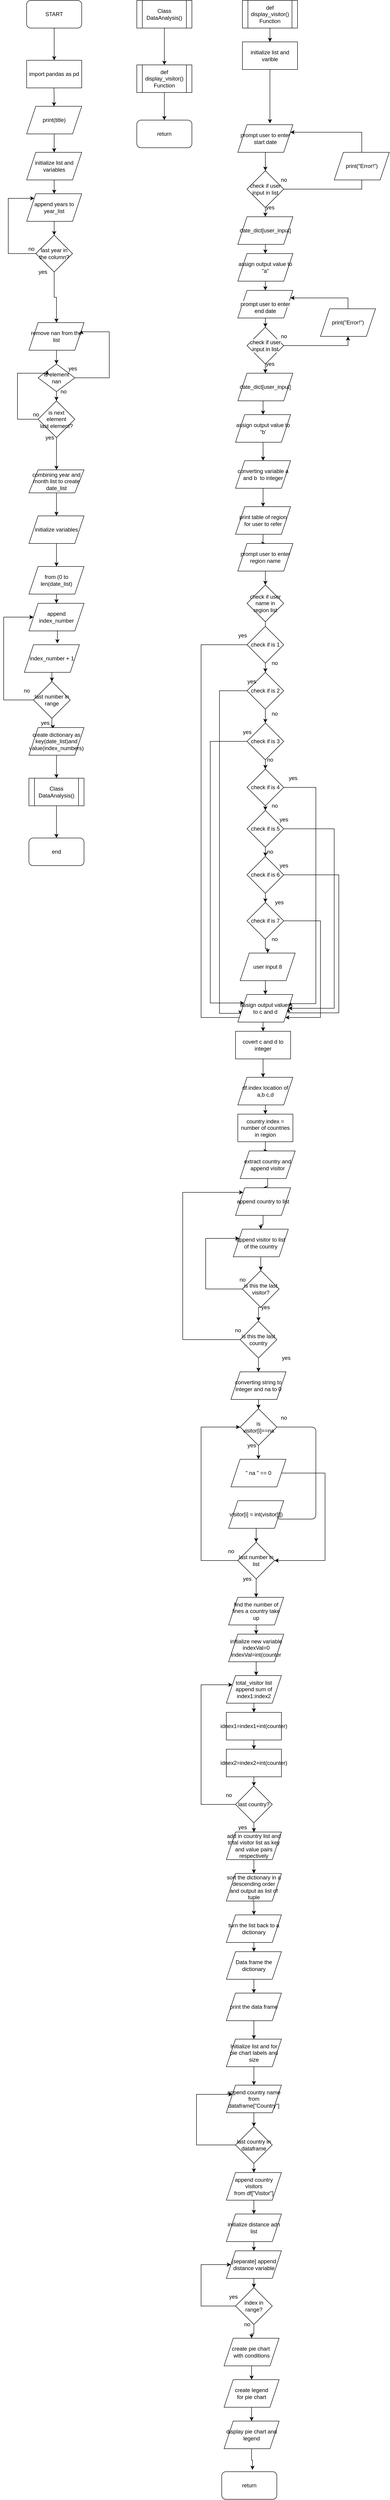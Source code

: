 <mxfile version="13.7.9" type="device"><diagram id="OFAcN-ZQeZrO22bLe0r1" name="Page-1"><mxGraphModel dx="460" dy="813" grid="1" gridSize="10" guides="1" tooltips="1" connect="1" arrows="1" fold="1" page="1" pageScale="1" pageWidth="850" pageHeight="1100" math="0" shadow="0"><root><mxCell id="0"/><mxCell id="1" parent="0"/><mxCell id="-MQEUYabl74F6AlALNDs-1" style="edgeStyle=orthogonalEdgeStyle;rounded=0;orthogonalLoop=1;jettySize=auto;html=1;exitX=0.5;exitY=1;exitDx=0;exitDy=0;entryX=0.5;entryY=0;entryDx=0;entryDy=0;" edge="1" parent="1" source="WWYuy0IhbnysIkyF-XbF-2" target="WWYuy0IhbnysIkyF-XbF-20"><mxGeometry relative="1" as="geometry"/></mxCell><mxCell id="WWYuy0IhbnysIkyF-XbF-2" value="START" style="rounded=1;whiteSpace=wrap;html=1;" parent="1" vertex="1"><mxGeometry x="60" y="40" width="120" height="60" as="geometry"/></mxCell><mxCell id="WWYuy0IhbnysIkyF-XbF-6" style="edgeStyle=orthogonalEdgeStyle;rounded=0;orthogonalLoop=1;jettySize=auto;html=1;" parent="1" edge="1"><mxGeometry relative="1" as="geometry"><mxPoint x="119.5" y="270" as="targetPoint"/><mxPoint x="119.5" y="230" as="sourcePoint"/></mxGeometry></mxCell><mxCell id="XP3KVwL6zAUxVmTr8jRv-29" value="" style="edgeStyle=orthogonalEdgeStyle;rounded=0;orthogonalLoop=1;jettySize=auto;html=1;" parent="1" source="WWYuy0IhbnysIkyF-XbF-7" target="XP3KVwL6zAUxVmTr8jRv-28" edge="1"><mxGeometry relative="1" as="geometry"/></mxCell><mxCell id="WWYuy0IhbnysIkyF-XbF-7" value="print(title)" style="shape=parallelogram;perimeter=parallelogramPerimeter;whiteSpace=wrap;html=1;fixedSize=1;" parent="1" vertex="1"><mxGeometry x="60" y="270" width="120" height="60" as="geometry"/></mxCell><mxCell id="XP3KVwL6zAUxVmTr8jRv-129" style="edgeStyle=orthogonalEdgeStyle;rounded=0;orthogonalLoop=1;jettySize=auto;html=1;" parent="1" source="WWYuy0IhbnysIkyF-XbF-9" target="XP3KVwL6zAUxVmTr8jRv-128" edge="1"><mxGeometry relative="1" as="geometry"/></mxCell><mxCell id="WWYuy0IhbnysIkyF-XbF-9" value="Class&lt;br&gt;DataAnalysis()" style="shape=process;whiteSpace=wrap;html=1;backgroundOutline=1;" parent="1" vertex="1"><mxGeometry x="65" y="1730" width="120" height="60" as="geometry"/></mxCell><mxCell id="WWYuy0IhbnysIkyF-XbF-12" value="" style="edgeStyle=orthogonalEdgeStyle;rounded=0;orthogonalLoop=1;jettySize=auto;html=1;" parent="1" source="WWYuy0IhbnysIkyF-XbF-10" edge="1"><mxGeometry relative="1" as="geometry"><mxPoint x="360" y="180" as="targetPoint"/></mxGeometry></mxCell><mxCell id="WWYuy0IhbnysIkyF-XbF-10" value="Class DataAnalysis()" style="shape=process;whiteSpace=wrap;html=1;backgroundOutline=1;" parent="1" vertex="1"><mxGeometry x="300" y="40" width="120" height="60" as="geometry"/></mxCell><mxCell id="WWYuy0IhbnysIkyF-XbF-13" value="return" style="rounded=1;whiteSpace=wrap;html=1;" parent="1" vertex="1"><mxGeometry x="300" y="300" width="120" height="60" as="geometry"/></mxCell><mxCell id="WWYuy0IhbnysIkyF-XbF-15" style="edgeStyle=orthogonalEdgeStyle;rounded=0;orthogonalLoop=1;jettySize=auto;html=1;exitX=0.5;exitY=1;exitDx=0;exitDy=0;entryX=0.5;entryY=0;entryDx=0;entryDy=0;" parent="1" source="WWYuy0IhbnysIkyF-XbF-14" target="WWYuy0IhbnysIkyF-XbF-13" edge="1"><mxGeometry relative="1" as="geometry"/></mxCell><mxCell id="WWYuy0IhbnysIkyF-XbF-14" value="def display_visitor()&lt;br&gt;Function" style="shape=process;whiteSpace=wrap;html=1;backgroundOutline=1;" parent="1" vertex="1"><mxGeometry x="300" y="180" width="120" height="60" as="geometry"/></mxCell><mxCell id="WWYuy0IhbnysIkyF-XbF-17" style="edgeStyle=orthogonalEdgeStyle;rounded=0;orthogonalLoop=1;jettySize=auto;html=1;" parent="1" source="WWYuy0IhbnysIkyF-XbF-16" edge="1"><mxGeometry relative="1" as="geometry"><mxPoint x="590" y="130" as="targetPoint"/></mxGeometry></mxCell><mxCell id="WWYuy0IhbnysIkyF-XbF-16" value="def display_visitor()&lt;br&gt;Function" style="shape=process;whiteSpace=wrap;html=1;backgroundOutline=1;" parent="1" vertex="1"><mxGeometry x="530" y="40" width="120" height="60" as="geometry"/></mxCell><mxCell id="WWYuy0IhbnysIkyF-XbF-18" value="initialize list and varible" style="rounded=0;whiteSpace=wrap;html=1;" parent="1" vertex="1"><mxGeometry x="530" y="130" width="120" height="60" as="geometry"/></mxCell><mxCell id="WWYuy0IhbnysIkyF-XbF-20" value="import pandas as pd" style="rounded=0;whiteSpace=wrap;html=1;" parent="1" vertex="1"><mxGeometry x="60" y="170" width="120" height="60" as="geometry"/></mxCell><mxCell id="WWYuy0IhbnysIkyF-XbF-24" style="edgeStyle=orthogonalEdgeStyle;rounded=0;orthogonalLoop=1;jettySize=auto;html=1;entryX=0.583;entryY=-0.05;entryDx=0;entryDy=0;entryPerimeter=0;" parent="1" source="WWYuy0IhbnysIkyF-XbF-18" target="WWYuy0IhbnysIkyF-XbF-23" edge="1"><mxGeometry relative="1" as="geometry"><mxPoint x="590" y="280" as="sourcePoint"/></mxGeometry></mxCell><mxCell id="WWYuy0IhbnysIkyF-XbF-25" style="edgeStyle=orthogonalEdgeStyle;rounded=0;orthogonalLoop=1;jettySize=auto;html=1;exitX=0.5;exitY=1;exitDx=0;exitDy=0;" parent="1" source="WWYuy0IhbnysIkyF-XbF-23" edge="1"><mxGeometry relative="1" as="geometry"><mxPoint x="580" y="410" as="targetPoint"/></mxGeometry></mxCell><mxCell id="WWYuy0IhbnysIkyF-XbF-23" value="prompt user to enter start date" style="shape=parallelogram;perimeter=parallelogramPerimeter;whiteSpace=wrap;html=1;fixedSize=1;" parent="1" vertex="1"><mxGeometry x="520" y="310" width="120" height="60" as="geometry"/></mxCell><mxCell id="WWYuy0IhbnysIkyF-XbF-28" value="" style="edgeStyle=orthogonalEdgeStyle;rounded=0;orthogonalLoop=1;jettySize=auto;html=1;" parent="1" source="WWYuy0IhbnysIkyF-XbF-26" edge="1"><mxGeometry relative="1" as="geometry"><mxPoint x="580" y="510" as="targetPoint"/></mxGeometry></mxCell><mxCell id="WWYuy0IhbnysIkyF-XbF-45" style="edgeStyle=orthogonalEdgeStyle;rounded=0;orthogonalLoop=1;jettySize=auto;html=1;exitX=1;exitY=0.5;exitDx=0;exitDy=0;entryX=1;entryY=0.25;entryDx=0;entryDy=0;" parent="1" source="WWYuy0IhbnysIkyF-XbF-26" target="WWYuy0IhbnysIkyF-XbF-23" edge="1"><mxGeometry relative="1" as="geometry"><mxPoint x="680" y="330" as="targetPoint"/><Array as="points"><mxPoint x="790" y="450"/><mxPoint x="790" y="326"/></Array></mxGeometry></mxCell><mxCell id="WWYuy0IhbnysIkyF-XbF-26" value="check if user input in list" style="rhombus;whiteSpace=wrap;html=1;" parent="1" vertex="1"><mxGeometry x="540" y="410" width="80" height="80" as="geometry"/></mxCell><mxCell id="WWYuy0IhbnysIkyF-XbF-46" value="no" style="text;html=1;align=center;verticalAlign=middle;resizable=0;points=[];autosize=1;" parent="1" vertex="1"><mxGeometry x="605" y="420" width="30" height="20" as="geometry"/></mxCell><mxCell id="WWYuy0IhbnysIkyF-XbF-47" value="yes" style="text;html=1;align=center;verticalAlign=middle;resizable=0;points=[];autosize=1;" parent="1" vertex="1"><mxGeometry x="575" y="480" width="30" height="20" as="geometry"/></mxCell><mxCell id="WWYuy0IhbnysIkyF-XbF-58" value="" style="edgeStyle=orthogonalEdgeStyle;rounded=0;orthogonalLoop=1;jettySize=auto;html=1;" parent="1" source="WWYuy0IhbnysIkyF-XbF-56" target="WWYuy0IhbnysIkyF-XbF-57" edge="1"><mxGeometry relative="1" as="geometry"/></mxCell><mxCell id="WWYuy0IhbnysIkyF-XbF-56" value="print table of region for user to refer" style="shape=parallelogram;perimeter=parallelogramPerimeter;whiteSpace=wrap;html=1;fixedSize=1;" parent="1" vertex="1"><mxGeometry x="515" y="1140" width="120" height="60" as="geometry"/></mxCell><mxCell id="WWYuy0IhbnysIkyF-XbF-59" style="edgeStyle=orthogonalEdgeStyle;rounded=0;orthogonalLoop=1;jettySize=auto;html=1;exitX=0.5;exitY=1;exitDx=0;exitDy=0;" parent="1" source="WWYuy0IhbnysIkyF-XbF-57" edge="1"><mxGeometry relative="1" as="geometry"><mxPoint x="580" y="1310" as="targetPoint"/></mxGeometry></mxCell><mxCell id="WWYuy0IhbnysIkyF-XbF-57" value="prompt user to enter region name" style="shape=parallelogram;perimeter=parallelogramPerimeter;whiteSpace=wrap;html=1;fixedSize=1;" parent="1" vertex="1"><mxGeometry x="520" y="1220" width="120" height="60" as="geometry"/></mxCell><mxCell id="WWYuy0IhbnysIkyF-XbF-61" style="edgeStyle=orthogonalEdgeStyle;rounded=0;orthogonalLoop=1;jettySize=auto;html=1;exitX=0.5;exitY=1;exitDx=0;exitDy=0;" parent="1" source="WWYuy0IhbnysIkyF-XbF-60" edge="1"><mxGeometry relative="1" as="geometry"><mxPoint x="580" y="1430" as="targetPoint"/></mxGeometry></mxCell><mxCell id="WWYuy0IhbnysIkyF-XbF-60" value="check if user name in region list" style="rhombus;whiteSpace=wrap;html=1;" parent="1" vertex="1"><mxGeometry x="540" y="1310" width="80" height="80" as="geometry"/></mxCell><mxCell id="WWYuy0IhbnysIkyF-XbF-64" value="" style="edgeStyle=orthogonalEdgeStyle;rounded=0;orthogonalLoop=1;jettySize=auto;html=1;" parent="1" source="WWYuy0IhbnysIkyF-XbF-62" target="WWYuy0IhbnysIkyF-XbF-63" edge="1"><mxGeometry relative="1" as="geometry"/></mxCell><mxCell id="WWYuy0IhbnysIkyF-XbF-197" style="edgeStyle=orthogonalEdgeStyle;rounded=0;orthogonalLoop=1;jettySize=auto;html=1;exitX=0;exitY=0.5;exitDx=0;exitDy=0;entryX=0;entryY=0.5;entryDx=0;entryDy=0;" parent="1" source="WWYuy0IhbnysIkyF-XbF-62" target="WWYuy0IhbnysIkyF-XbF-77" edge="1"><mxGeometry relative="1" as="geometry"><mxPoint x="450" y="2241" as="targetPoint"/><Array as="points"><mxPoint x="440" y="1440"/><mxPoint x="440" y="2250"/><mxPoint x="530" y="2250"/></Array></mxGeometry></mxCell><mxCell id="WWYuy0IhbnysIkyF-XbF-62" value="check if is 1" style="rhombus;whiteSpace=wrap;html=1;" parent="1" vertex="1"><mxGeometry x="540" y="1400" width="80" height="80" as="geometry"/></mxCell><mxCell id="WWYuy0IhbnysIkyF-XbF-65" style="edgeStyle=orthogonalEdgeStyle;rounded=0;orthogonalLoop=1;jettySize=auto;html=1;exitX=0.5;exitY=1;exitDx=0;exitDy=0;" parent="1" source="WWYuy0IhbnysIkyF-XbF-63" edge="1"><mxGeometry relative="1" as="geometry"><mxPoint x="580" y="1610" as="targetPoint"/></mxGeometry></mxCell><mxCell id="WWYuy0IhbnysIkyF-XbF-196" style="edgeStyle=orthogonalEdgeStyle;rounded=0;orthogonalLoop=1;jettySize=auto;html=1;exitX=0;exitY=0.5;exitDx=0;exitDy=0;entryX=0;entryY=0.75;entryDx=0;entryDy=0;" parent="1" source="WWYuy0IhbnysIkyF-XbF-63" target="WWYuy0IhbnysIkyF-XbF-77" edge="1"><mxGeometry relative="1" as="geometry"><mxPoint x="490" y="2241" as="targetPoint"/><Array as="points"><mxPoint x="480" y="1540"/><mxPoint x="480" y="2241"/><mxPoint x="526" y="2241"/></Array></mxGeometry></mxCell><mxCell id="WWYuy0IhbnysIkyF-XbF-63" value="check if is 2" style="rhombus;whiteSpace=wrap;html=1;" parent="1" vertex="1"><mxGeometry x="540" y="1500" width="80" height="80" as="geometry"/></mxCell><mxCell id="WWYuy0IhbnysIkyF-XbF-68" value="" style="edgeStyle=orthogonalEdgeStyle;rounded=0;orthogonalLoop=1;jettySize=auto;html=1;" parent="1" source="WWYuy0IhbnysIkyF-XbF-66" target="WWYuy0IhbnysIkyF-XbF-67" edge="1"><mxGeometry relative="1" as="geometry"/></mxCell><mxCell id="WWYuy0IhbnysIkyF-XbF-195" style="edgeStyle=orthogonalEdgeStyle;rounded=0;orthogonalLoop=1;jettySize=auto;html=1;exitX=0;exitY=0.5;exitDx=0;exitDy=0;entryX=0;entryY=0.25;entryDx=0;entryDy=0;" parent="1" source="WWYuy0IhbnysIkyF-XbF-66" target="WWYuy0IhbnysIkyF-XbF-77" edge="1"><mxGeometry relative="1" as="geometry"><mxPoint x="480" y="2220" as="targetPoint"/><Array as="points"><mxPoint x="460" y="1650"/><mxPoint x="460" y="2219"/></Array></mxGeometry></mxCell><mxCell id="WWYuy0IhbnysIkyF-XbF-66" value="check if is 3" style="rhombus;whiteSpace=wrap;html=1;" parent="1" vertex="1"><mxGeometry x="540" y="1610" width="80" height="80" as="geometry"/></mxCell><mxCell id="WWYuy0IhbnysIkyF-XbF-70" value="" style="edgeStyle=orthogonalEdgeStyle;rounded=0;orthogonalLoop=1;jettySize=auto;html=1;" parent="1" source="WWYuy0IhbnysIkyF-XbF-67" target="WWYuy0IhbnysIkyF-XbF-69" edge="1"><mxGeometry relative="1" as="geometry"/></mxCell><mxCell id="WWYuy0IhbnysIkyF-XbF-193" style="edgeStyle=orthogonalEdgeStyle;rounded=0;orthogonalLoop=1;jettySize=auto;html=1;exitX=1;exitY=0.5;exitDx=0;exitDy=0;entryX=1;entryY=0.25;entryDx=0;entryDy=0;" parent="1" source="WWYuy0IhbnysIkyF-XbF-67" target="WWYuy0IhbnysIkyF-XbF-77" edge="1"><mxGeometry relative="1" as="geometry"><mxPoint x="680" y="2220" as="targetPoint"/><Array as="points"><mxPoint x="690" y="1750"/><mxPoint x="690" y="2220"/><mxPoint x="635" y="2220"/></Array></mxGeometry></mxCell><mxCell id="WWYuy0IhbnysIkyF-XbF-67" value="check if is 4" style="rhombus;whiteSpace=wrap;html=1;" parent="1" vertex="1"><mxGeometry x="540" y="1710" width="80" height="80" as="geometry"/></mxCell><mxCell id="WWYuy0IhbnysIkyF-XbF-71" style="edgeStyle=orthogonalEdgeStyle;rounded=0;orthogonalLoop=1;jettySize=auto;html=1;exitX=0.5;exitY=1;exitDx=0;exitDy=0;" parent="1" source="WWYuy0IhbnysIkyF-XbF-69" edge="1"><mxGeometry relative="1" as="geometry"><mxPoint x="580" y="1900" as="targetPoint"/></mxGeometry></mxCell><mxCell id="WWYuy0IhbnysIkyF-XbF-191" style="edgeStyle=orthogonalEdgeStyle;rounded=0;orthogonalLoop=1;jettySize=auto;html=1;exitX=1;exitY=0.5;exitDx=0;exitDy=0;entryX=1;entryY=0.5;entryDx=0;entryDy=0;" parent="1" source="WWYuy0IhbnysIkyF-XbF-69" target="WWYuy0IhbnysIkyF-XbF-77" edge="1"><mxGeometry relative="1" as="geometry"><mxPoint x="720" y="2230" as="targetPoint"/><Array as="points"><mxPoint x="730" y="1840"/><mxPoint x="730" y="2230"/></Array></mxGeometry></mxCell><mxCell id="WWYuy0IhbnysIkyF-XbF-69" value="check if is 5" style="rhombus;whiteSpace=wrap;html=1;" parent="1" vertex="1"><mxGeometry x="540" y="1800" width="80" height="80" as="geometry"/></mxCell><mxCell id="WWYuy0IhbnysIkyF-XbF-74" value="" style="edgeStyle=orthogonalEdgeStyle;rounded=0;orthogonalLoop=1;jettySize=auto;html=1;" parent="1" source="WWYuy0IhbnysIkyF-XbF-72" target="WWYuy0IhbnysIkyF-XbF-73" edge="1"><mxGeometry relative="1" as="geometry"/></mxCell><mxCell id="WWYuy0IhbnysIkyF-XbF-189" style="edgeStyle=orthogonalEdgeStyle;rounded=0;orthogonalLoop=1;jettySize=auto;html=1;exitX=1;exitY=0.5;exitDx=0;exitDy=0;entryX=1;entryY=0.5;entryDx=0;entryDy=0;" parent="1" source="WWYuy0IhbnysIkyF-XbF-72" target="WWYuy0IhbnysIkyF-XbF-77" edge="1"><mxGeometry relative="1" as="geometry"><mxPoint x="730" y="2240" as="targetPoint"/><Array as="points"><mxPoint x="740" y="1940"/><mxPoint x="740" y="2240"/><mxPoint x="630" y="2240"/></Array></mxGeometry></mxCell><mxCell id="WWYuy0IhbnysIkyF-XbF-72" value="check if is 6" style="rhombus;whiteSpace=wrap;html=1;" parent="1" vertex="1"><mxGeometry x="540" y="1900" width="80" height="80" as="geometry"/></mxCell><mxCell id="WWYuy0IhbnysIkyF-XbF-76" value="" style="edgeStyle=orthogonalEdgeStyle;rounded=0;orthogonalLoop=1;jettySize=auto;html=1;entryX=0.5;entryY=0;entryDx=0;entryDy=0;" parent="1" source="WWYuy0IhbnysIkyF-XbF-73" target="WWYuy0IhbnysIkyF-XbF-184" edge="1"><mxGeometry relative="1" as="geometry"><mxPoint x="580" y="2100" as="targetPoint"/></mxGeometry></mxCell><mxCell id="WWYuy0IhbnysIkyF-XbF-187" style="edgeStyle=orthogonalEdgeStyle;rounded=0;orthogonalLoop=1;jettySize=auto;html=1;exitX=1;exitY=0.5;exitDx=0;exitDy=0;" parent="1" source="WWYuy0IhbnysIkyF-XbF-73" target="WWYuy0IhbnysIkyF-XbF-77" edge="1"><mxGeometry relative="1" as="geometry"><mxPoint x="670" y="2250" as="targetPoint"/><Array as="points"><mxPoint x="700" y="2040"/><mxPoint x="700" y="2250"/></Array></mxGeometry></mxCell><mxCell id="WWYuy0IhbnysIkyF-XbF-73" value="check if is 7" style="rhombus;whiteSpace=wrap;html=1;" parent="1" vertex="1"><mxGeometry x="540" y="2000" width="80" height="80" as="geometry"/></mxCell><mxCell id="WWYuy0IhbnysIkyF-XbF-78" value="" style="edgeStyle=orthogonalEdgeStyle;rounded=0;orthogonalLoop=1;jettySize=auto;html=1;" parent="1" target="WWYuy0IhbnysIkyF-XbF-77" edge="1"><mxGeometry relative="1" as="geometry"><mxPoint x="580" y="2180" as="sourcePoint"/></mxGeometry></mxCell><mxCell id="WWYuy0IhbnysIkyF-XbF-80" style="edgeStyle=orthogonalEdgeStyle;rounded=0;orthogonalLoop=1;jettySize=auto;html=1;exitX=0.5;exitY=1;exitDx=0;exitDy=0;entryX=0.5;entryY=0;entryDx=0;entryDy=0;" parent="1" source="WWYuy0IhbnysIkyF-XbF-77" target="WWYuy0IhbnysIkyF-XbF-79" edge="1"><mxGeometry relative="1" as="geometry"/></mxCell><mxCell id="WWYuy0IhbnysIkyF-XbF-77" value="assign output values to c and d" style="shape=parallelogram;perimeter=parallelogramPerimeter;whiteSpace=wrap;html=1;fixedSize=1;" parent="1" vertex="1"><mxGeometry x="520" y="2200" width="120" height="60" as="geometry"/></mxCell><mxCell id="WWYuy0IhbnysIkyF-XbF-82" value="" style="edgeStyle=orthogonalEdgeStyle;rounded=0;orthogonalLoop=1;jettySize=auto;html=1;" parent="1" source="WWYuy0IhbnysIkyF-XbF-79" edge="1"><mxGeometry relative="1" as="geometry"><mxPoint x="575" y="2380" as="targetPoint"/><Array as="points"><mxPoint x="575" y="2360"/><mxPoint x="575" y="2360"/></Array></mxGeometry></mxCell><mxCell id="WWYuy0IhbnysIkyF-XbF-79" value="covert c and d to integer" style="rounded=0;whiteSpace=wrap;html=1;" parent="1" vertex="1"><mxGeometry x="515" y="2280" width="120" height="60" as="geometry"/></mxCell><mxCell id="WWYuy0IhbnysIkyF-XbF-85" value="" style="edgeStyle=orthogonalEdgeStyle;rounded=0;orthogonalLoop=1;jettySize=auto;html=1;" parent="1" source="WWYuy0IhbnysIkyF-XbF-83" target="WWYuy0IhbnysIkyF-XbF-84" edge="1"><mxGeometry relative="1" as="geometry"/></mxCell><mxCell id="WWYuy0IhbnysIkyF-XbF-83" value="df.index location of a,b c,d" style="shape=parallelogram;perimeter=parallelogramPerimeter;whiteSpace=wrap;html=1;fixedSize=1;" parent="1" vertex="1"><mxGeometry x="520" y="2380" width="120" height="60" as="geometry"/></mxCell><mxCell id="XP3KVwL6zAUxVmTr8jRv-32" style="edgeStyle=orthogonalEdgeStyle;rounded=0;orthogonalLoop=1;jettySize=auto;html=1;exitX=0.5;exitY=1;exitDx=0;exitDy=0;" parent="1" source="WWYuy0IhbnysIkyF-XbF-84" target="WWYuy0IhbnysIkyF-XbF-86" edge="1"><mxGeometry relative="1" as="geometry"/></mxCell><mxCell id="WWYuy0IhbnysIkyF-XbF-84" value="country index = number of countries&lt;br&gt;in region" style="whiteSpace=wrap;html=1;" parent="1" vertex="1"><mxGeometry x="520" y="2460" width="120" height="60" as="geometry"/></mxCell><mxCell id="XP3KVwL6zAUxVmTr8jRv-33" style="edgeStyle=orthogonalEdgeStyle;rounded=0;orthogonalLoop=1;jettySize=auto;html=1;exitX=0.5;exitY=1;exitDx=0;exitDy=0;" parent="1" source="WWYuy0IhbnysIkyF-XbF-86" target="WWYuy0IhbnysIkyF-XbF-98" edge="1"><mxGeometry relative="1" as="geometry"/></mxCell><mxCell id="WWYuy0IhbnysIkyF-XbF-86" value="extract country and append visitor" style="shape=parallelogram;perimeter=parallelogramPerimeter;whiteSpace=wrap;html=1;fixedSize=1;" parent="1" vertex="1"><mxGeometry x="525" y="2540" width="120" height="60" as="geometry"/></mxCell><mxCell id="WWYuy0IhbnysIkyF-XbF-119" style="edgeStyle=orthogonalEdgeStyle;rounded=0;orthogonalLoop=1;jettySize=auto;html=1;" parent="1" source="WWYuy0IhbnysIkyF-XbF-88" target="WWYuy0IhbnysIkyF-XbF-98" edge="1"><mxGeometry relative="1" as="geometry"><mxPoint x="430" y="2630" as="targetPoint"/><Array as="points"><mxPoint x="400" y="2950"/><mxPoint x="400" y="2630"/></Array></mxGeometry></mxCell><mxCell id="WWYuy0IhbnysIkyF-XbF-124" style="edgeStyle=orthogonalEdgeStyle;rounded=0;orthogonalLoop=1;jettySize=auto;html=1;exitX=0.5;exitY=1;exitDx=0;exitDy=0;" parent="1" source="WWYuy0IhbnysIkyF-XbF-88" edge="1"><mxGeometry relative="1" as="geometry"><mxPoint x="565" y="3020" as="targetPoint"/></mxGeometry></mxCell><mxCell id="WWYuy0IhbnysIkyF-XbF-88" value="is this the last country" style="rhombus;whiteSpace=wrap;html=1;" parent="1" vertex="1"><mxGeometry x="525" y="2910" width="80" height="80" as="geometry"/></mxCell><mxCell id="WWYuy0IhbnysIkyF-XbF-114" style="edgeStyle=orthogonalEdgeStyle;rounded=0;orthogonalLoop=1;jettySize=auto;html=1;entryX=0.5;entryY=0;entryDx=0;entryDy=0;" parent="1" source="WWYuy0IhbnysIkyF-XbF-98" target="WWYuy0IhbnysIkyF-XbF-100" edge="1"><mxGeometry relative="1" as="geometry"/></mxCell><mxCell id="WWYuy0IhbnysIkyF-XbF-98" value="append country to list" style="shape=parallelogram;perimeter=parallelogramPerimeter;whiteSpace=wrap;html=1;fixedSize=1;" parent="1" vertex="1"><mxGeometry x="515" y="2620" width="120" height="60" as="geometry"/></mxCell><mxCell id="WWYuy0IhbnysIkyF-XbF-115" style="edgeStyle=orthogonalEdgeStyle;rounded=0;orthogonalLoop=1;jettySize=auto;html=1;exitX=0.5;exitY=1;exitDx=0;exitDy=0;entryX=0.5;entryY=0;entryDx=0;entryDy=0;" parent="1" source="WWYuy0IhbnysIkyF-XbF-100" target="WWYuy0IhbnysIkyF-XbF-101" edge="1"><mxGeometry relative="1" as="geometry"/></mxCell><mxCell id="WWYuy0IhbnysIkyF-XbF-100" value="append visitor to list&lt;br&gt;of the country" style="shape=parallelogram;perimeter=parallelogramPerimeter;whiteSpace=wrap;html=1;fixedSize=1;" parent="1" vertex="1"><mxGeometry x="510" y="2710" width="120" height="60" as="geometry"/></mxCell><mxCell id="WWYuy0IhbnysIkyF-XbF-116" style="edgeStyle=orthogonalEdgeStyle;rounded=0;orthogonalLoop=1;jettySize=auto;html=1;" parent="1" source="WWYuy0IhbnysIkyF-XbF-101" target="WWYuy0IhbnysIkyF-XbF-100" edge="1"><mxGeometry relative="1" as="geometry"><mxPoint x="470" y="2730" as="targetPoint"/><Array as="points"><mxPoint x="450" y="2840"/><mxPoint x="450" y="2730"/></Array></mxGeometry></mxCell><mxCell id="WWYuy0IhbnysIkyF-XbF-117" style="edgeStyle=orthogonalEdgeStyle;rounded=0;orthogonalLoop=1;jettySize=auto;html=1;exitX=0.5;exitY=1;exitDx=0;exitDy=0;entryX=0.5;entryY=0;entryDx=0;entryDy=0;" parent="1" source="WWYuy0IhbnysIkyF-XbF-101" target="WWYuy0IhbnysIkyF-XbF-88" edge="1"><mxGeometry relative="1" as="geometry"/></mxCell><mxCell id="WWYuy0IhbnysIkyF-XbF-101" value="is this the last visitor?" style="rhombus;whiteSpace=wrap;html=1;" parent="1" vertex="1"><mxGeometry x="530" y="2800" width="80" height="80" as="geometry"/></mxCell><mxCell id="WWYuy0IhbnysIkyF-XbF-120" value="yes" style="text;html=1;align=center;verticalAlign=middle;resizable=0;points=[];autosize=1;" parent="1" vertex="1"><mxGeometry x="565" y="2870" width="30" height="20" as="geometry"/></mxCell><mxCell id="WWYuy0IhbnysIkyF-XbF-121" value="yes" style="text;html=1;align=center;verticalAlign=middle;resizable=0;points=[];autosize=1;" parent="1" vertex="1"><mxGeometry x="610" y="2980" width="30" height="20" as="geometry"/></mxCell><mxCell id="WWYuy0IhbnysIkyF-XbF-122" value="no" style="text;html=1;align=center;verticalAlign=middle;resizable=0;points=[];autosize=1;" parent="1" vertex="1"><mxGeometry x="505" y="2920" width="30" height="20" as="geometry"/></mxCell><mxCell id="WWYuy0IhbnysIkyF-XbF-123" value="no" style="text;html=1;align=center;verticalAlign=middle;resizable=0;points=[];autosize=1;" parent="1" vertex="1"><mxGeometry x="515" y="2810" width="30" height="20" as="geometry"/></mxCell><mxCell id="WWYuy0IhbnysIkyF-XbF-127" value="" style="edgeStyle=orthogonalEdgeStyle;rounded=0;orthogonalLoop=1;jettySize=auto;html=1;" parent="1" source="WWYuy0IhbnysIkyF-XbF-125" target="WWYuy0IhbnysIkyF-XbF-126" edge="1"><mxGeometry relative="1" as="geometry"/></mxCell><mxCell id="WWYuy0IhbnysIkyF-XbF-125" value="converting string to integer and na to 0" style="shape=parallelogram;perimeter=parallelogramPerimeter;whiteSpace=wrap;html=1;fixedSize=1;" parent="1" vertex="1"><mxGeometry x="505" y="3020" width="120" height="60" as="geometry"/></mxCell><mxCell id="WWYuy0IhbnysIkyF-XbF-129" value="" style="edgeStyle=orthogonalEdgeStyle;rounded=0;orthogonalLoop=1;jettySize=auto;html=1;" parent="1" source="WWYuy0IhbnysIkyF-XbF-126" edge="1"><mxGeometry relative="1" as="geometry"><mxPoint x="565" y="3210" as="targetPoint"/></mxGeometry></mxCell><mxCell id="oLs7I24TMhKXtYcZNevj-6" style="edgeStyle=orthogonalEdgeStyle;curved=0;rounded=1;sketch=0;orthogonalLoop=1;jettySize=auto;html=1;exitX=1;exitY=0.5;exitDx=0;exitDy=0;entryX=1;entryY=0.75;entryDx=0;entryDy=0;" parent="1" source="WWYuy0IhbnysIkyF-XbF-126" target="WWYuy0IhbnysIkyF-XbF-134" edge="1"><mxGeometry relative="1" as="geometry"><mxPoint x="670" y="3340" as="targetPoint"/><Array as="points"><mxPoint x="690" y="3140"/><mxPoint x="690" y="3340"/><mxPoint x="606" y="3340"/></Array></mxGeometry></mxCell><mxCell id="WWYuy0IhbnysIkyF-XbF-126" value="is visitor[i]==na" style="rhombus;whiteSpace=wrap;html=1;" parent="1" vertex="1"><mxGeometry x="525" y="3100" width="80" height="80" as="geometry"/></mxCell><mxCell id="WWYuy0IhbnysIkyF-XbF-143" style="edgeStyle=orthogonalEdgeStyle;rounded=0;orthogonalLoop=1;jettySize=auto;html=1;exitX=1;exitY=0.5;exitDx=0;exitDy=0;" parent="1" source="WWYuy0IhbnysIkyF-XbF-132" target="WWYuy0IhbnysIkyF-XbF-137" edge="1"><mxGeometry relative="1" as="geometry"><mxPoint x="700" y="3440" as="targetPoint"/><Array as="points"><mxPoint x="710" y="3240"/><mxPoint x="710" y="3430"/></Array></mxGeometry></mxCell><mxCell id="WWYuy0IhbnysIkyF-XbF-132" value="&quot; na &quot; == 0" style="shape=parallelogram;perimeter=parallelogramPerimeter;whiteSpace=wrap;html=1;fixedSize=1;" parent="1" vertex="1"><mxGeometry x="505" y="3210" width="120" height="60" as="geometry"/></mxCell><mxCell id="WWYuy0IhbnysIkyF-XbF-138" value="" style="edgeStyle=orthogonalEdgeStyle;rounded=0;orthogonalLoop=1;jettySize=auto;html=1;" parent="1" source="WWYuy0IhbnysIkyF-XbF-134" target="WWYuy0IhbnysIkyF-XbF-137" edge="1"><mxGeometry relative="1" as="geometry"/></mxCell><mxCell id="WWYuy0IhbnysIkyF-XbF-134" value="visitor[i] = int(visitor[i])" style="shape=parallelogram;perimeter=parallelogramPerimeter;whiteSpace=wrap;html=1;fixedSize=1;" parent="1" vertex="1"><mxGeometry x="500" y="3300" width="120" height="60" as="geometry"/></mxCell><mxCell id="WWYuy0IhbnysIkyF-XbF-139" style="edgeStyle=orthogonalEdgeStyle;rounded=0;orthogonalLoop=1;jettySize=auto;html=1;entryX=0;entryY=0.5;entryDx=0;entryDy=0;" parent="1" source="WWYuy0IhbnysIkyF-XbF-137" target="WWYuy0IhbnysIkyF-XbF-126" edge="1"><mxGeometry relative="1" as="geometry"><mxPoint x="450" y="3130" as="targetPoint"/><Array as="points"><mxPoint x="440" y="3430"/><mxPoint x="440" y="3140"/></Array></mxGeometry></mxCell><mxCell id="WWYuy0IhbnysIkyF-XbF-145" style="edgeStyle=orthogonalEdgeStyle;rounded=0;orthogonalLoop=1;jettySize=auto;html=1;exitX=0.5;exitY=1;exitDx=0;exitDy=0;entryX=0.5;entryY=0;entryDx=0;entryDy=0;" parent="1" source="WWYuy0IhbnysIkyF-XbF-137" target="WWYuy0IhbnysIkyF-XbF-144" edge="1"><mxGeometry relative="1" as="geometry"/></mxCell><mxCell id="WWYuy0IhbnysIkyF-XbF-137" value="last number in list" style="rhombus;whiteSpace=wrap;html=1;" parent="1" vertex="1"><mxGeometry x="520" y="3390" width="80" height="80" as="geometry"/></mxCell><mxCell id="WWYuy0IhbnysIkyF-XbF-140" value="no" style="text;html=1;align=center;verticalAlign=middle;resizable=0;points=[];autosize=1;" parent="1" vertex="1"><mxGeometry x="490" y="3400" width="30" height="20" as="geometry"/></mxCell><mxCell id="WWYuy0IhbnysIkyF-XbF-141" value="no" style="text;html=1;align=center;verticalAlign=middle;resizable=0;points=[];autosize=1;" parent="1" vertex="1"><mxGeometry x="605" y="3110" width="30" height="20" as="geometry"/></mxCell><mxCell id="WWYuy0IhbnysIkyF-XbF-142" value="yes" style="text;html=1;align=center;verticalAlign=middle;resizable=0;points=[];autosize=1;" parent="1" vertex="1"><mxGeometry x="535" y="3170" width="30" height="20" as="geometry"/></mxCell><mxCell id="WWYuy0IhbnysIkyF-XbF-147" value="" style="edgeStyle=orthogonalEdgeStyle;rounded=0;orthogonalLoop=1;jettySize=auto;html=1;" parent="1" source="WWYuy0IhbnysIkyF-XbF-144" target="WWYuy0IhbnysIkyF-XbF-146" edge="1"><mxGeometry relative="1" as="geometry"/></mxCell><mxCell id="WWYuy0IhbnysIkyF-XbF-144" value="find the number of lines a country take up" style="shape=parallelogram;perimeter=parallelogramPerimeter;whiteSpace=wrap;html=1;fixedSize=1;" parent="1" vertex="1"><mxGeometry x="500" y="3510" width="120" height="60" as="geometry"/></mxCell><mxCell id="WWYuy0IhbnysIkyF-XbF-149" value="" style="edgeStyle=orthogonalEdgeStyle;rounded=0;orthogonalLoop=1;jettySize=auto;html=1;" parent="1" source="WWYuy0IhbnysIkyF-XbF-146" edge="1"><mxGeometry relative="1" as="geometry"><mxPoint x="560" y="3680" as="targetPoint"/></mxGeometry></mxCell><mxCell id="WWYuy0IhbnysIkyF-XbF-146" value="initialize new variable&lt;br&gt;indexVal=0&lt;br&gt;indexVal=int(counter" style="shape=parallelogram;perimeter=parallelogramPerimeter;whiteSpace=wrap;html=1;fixedSize=1;" parent="1" vertex="1"><mxGeometry x="500" y="3590" width="120" height="60" as="geometry"/></mxCell><mxCell id="WWYuy0IhbnysIkyF-XbF-152" value="" style="edgeStyle=orthogonalEdgeStyle;rounded=0;orthogonalLoop=1;jettySize=auto;html=1;" parent="1" source="WWYuy0IhbnysIkyF-XbF-150" edge="1"><mxGeometry relative="1" as="geometry"><mxPoint x="555" y="3760" as="targetPoint"/></mxGeometry></mxCell><mxCell id="WWYuy0IhbnysIkyF-XbF-150" value="total_visitor list append sum of index1:index2" style="shape=parallelogram;perimeter=parallelogramPerimeter;whiteSpace=wrap;html=1;fixedSize=1;" parent="1" vertex="1"><mxGeometry x="495" y="3680" width="120" height="60" as="geometry"/></mxCell><mxCell id="WWYuy0IhbnysIkyF-XbF-156" value="" style="edgeStyle=orthogonalEdgeStyle;rounded=0;orthogonalLoop=1;jettySize=auto;html=1;" parent="1" source="WWYuy0IhbnysIkyF-XbF-154" target="WWYuy0IhbnysIkyF-XbF-155" edge="1"><mxGeometry relative="1" as="geometry"/></mxCell><mxCell id="WWYuy0IhbnysIkyF-XbF-154" value="idnex1=index1+int(counter)" style="rounded=0;whiteSpace=wrap;html=1;" parent="1" vertex="1"><mxGeometry x="495" y="3760" width="120" height="60" as="geometry"/></mxCell><mxCell id="WWYuy0IhbnysIkyF-XbF-158" style="edgeStyle=orthogonalEdgeStyle;rounded=0;orthogonalLoop=1;jettySize=auto;html=1;exitX=0.5;exitY=1;exitDx=0;exitDy=0;" parent="1" source="WWYuy0IhbnysIkyF-XbF-155" target="WWYuy0IhbnysIkyF-XbF-157" edge="1"><mxGeometry relative="1" as="geometry"/></mxCell><mxCell id="WWYuy0IhbnysIkyF-XbF-155" value="idnex2=index2+int(counter)" style="rounded=0;whiteSpace=wrap;html=1;" parent="1" vertex="1"><mxGeometry x="495" y="3840" width="120" height="60" as="geometry"/></mxCell><mxCell id="WWYuy0IhbnysIkyF-XbF-159" style="edgeStyle=orthogonalEdgeStyle;rounded=0;orthogonalLoop=1;jettySize=auto;html=1;exitX=0;exitY=0.5;exitDx=0;exitDy=0;" parent="1" source="WWYuy0IhbnysIkyF-XbF-157" target="WWYuy0IhbnysIkyF-XbF-150" edge="1"><mxGeometry relative="1" as="geometry"><mxPoint x="450" y="3700" as="targetPoint"/><Array as="points"><mxPoint x="440" y="3960"/><mxPoint x="440" y="3700"/></Array></mxGeometry></mxCell><mxCell id="WWYuy0IhbnysIkyF-XbF-161" value="" style="edgeStyle=orthogonalEdgeStyle;rounded=0;orthogonalLoop=1;jettySize=auto;html=1;" parent="1" source="WWYuy0IhbnysIkyF-XbF-157" target="WWYuy0IhbnysIkyF-XbF-160" edge="1"><mxGeometry relative="1" as="geometry"/></mxCell><mxCell id="WWYuy0IhbnysIkyF-XbF-157" value="last country?" style="rhombus;whiteSpace=wrap;html=1;" parent="1" vertex="1"><mxGeometry x="515" y="3920" width="80" height="80" as="geometry"/></mxCell><mxCell id="WWYuy0IhbnysIkyF-XbF-165" value="" style="edgeStyle=orthogonalEdgeStyle;rounded=0;orthogonalLoop=1;jettySize=auto;html=1;" parent="1" source="WWYuy0IhbnysIkyF-XbF-160" target="WWYuy0IhbnysIkyF-XbF-164" edge="1"><mxGeometry relative="1" as="geometry"/></mxCell><mxCell id="WWYuy0IhbnysIkyF-XbF-160" value="add in country list and total visitor list as key and value pairs respectively" style="shape=parallelogram;perimeter=parallelogramPerimeter;whiteSpace=wrap;html=1;fixedSize=1;" parent="1" vertex="1"><mxGeometry x="495" y="4020" width="120" height="60" as="geometry"/></mxCell><mxCell id="WWYuy0IhbnysIkyF-XbF-162" value="yes" style="text;html=1;align=center;verticalAlign=middle;resizable=0;points=[];autosize=1;" parent="1" vertex="1"><mxGeometry x="515" y="4000" width="30" height="20" as="geometry"/></mxCell><mxCell id="WWYuy0IhbnysIkyF-XbF-163" value="no" style="text;html=1;align=center;verticalAlign=middle;resizable=0;points=[];autosize=1;" parent="1" vertex="1"><mxGeometry x="485" y="3930" width="30" height="20" as="geometry"/></mxCell><mxCell id="WWYuy0IhbnysIkyF-XbF-167" value="" style="edgeStyle=orthogonalEdgeStyle;rounded=0;orthogonalLoop=1;jettySize=auto;html=1;" parent="1" source="WWYuy0IhbnysIkyF-XbF-164" target="WWYuy0IhbnysIkyF-XbF-166" edge="1"><mxGeometry relative="1" as="geometry"/></mxCell><mxCell id="WWYuy0IhbnysIkyF-XbF-164" value="sort the dictionary in a descending order&lt;br&gt;and output as list of tuple" style="shape=parallelogram;perimeter=parallelogramPerimeter;whiteSpace=wrap;html=1;fixedSize=1;" parent="1" vertex="1"><mxGeometry x="495" y="4110" width="120" height="60" as="geometry"/></mxCell><mxCell id="WWYuy0IhbnysIkyF-XbF-169" style="edgeStyle=orthogonalEdgeStyle;rounded=0;orthogonalLoop=1;jettySize=auto;html=1;exitX=0.5;exitY=1;exitDx=0;exitDy=0;" parent="1" source="WWYuy0IhbnysIkyF-XbF-166" target="WWYuy0IhbnysIkyF-XbF-168" edge="1"><mxGeometry relative="1" as="geometry"/></mxCell><mxCell id="WWYuy0IhbnysIkyF-XbF-166" value="turn the list back to a dictionary" style="shape=parallelogram;perimeter=parallelogramPerimeter;whiteSpace=wrap;html=1;fixedSize=1;" parent="1" vertex="1"><mxGeometry x="495" y="4200" width="120" height="60" as="geometry"/></mxCell><mxCell id="WWYuy0IhbnysIkyF-XbF-171" style="edgeStyle=orthogonalEdgeStyle;rounded=0;orthogonalLoop=1;jettySize=auto;html=1;exitX=0.5;exitY=1;exitDx=0;exitDy=0;" parent="1" source="WWYuy0IhbnysIkyF-XbF-168" target="WWYuy0IhbnysIkyF-XbF-170" edge="1"><mxGeometry relative="1" as="geometry"/></mxCell><mxCell id="WWYuy0IhbnysIkyF-XbF-168" value="Data frame the dictionary" style="shape=parallelogram;perimeter=parallelogramPerimeter;whiteSpace=wrap;html=1;fixedSize=1;" parent="1" vertex="1"><mxGeometry x="495" y="4280" width="120" height="60" as="geometry"/></mxCell><mxCell id="XP3KVwL6zAUxVmTr8jRv-2" style="edgeStyle=orthogonalEdgeStyle;rounded=0;orthogonalLoop=1;jettySize=auto;html=1;exitX=0.5;exitY=1;exitDx=0;exitDy=0;" parent="1" source="WWYuy0IhbnysIkyF-XbF-170" target="XP3KVwL6zAUxVmTr8jRv-1" edge="1"><mxGeometry relative="1" as="geometry"/></mxCell><mxCell id="WWYuy0IhbnysIkyF-XbF-170" value="print the data frame" style="shape=parallelogram;perimeter=parallelogramPerimeter;whiteSpace=wrap;html=1;fixedSize=1;" parent="1" vertex="1"><mxGeometry x="495" y="4370" width="120" height="60" as="geometry"/></mxCell><mxCell id="WWYuy0IhbnysIkyF-XbF-172" value="return" style="rounded=1;whiteSpace=wrap;html=1;" parent="1" vertex="1"><mxGeometry x="485" y="5410" width="120" height="60" as="geometry"/></mxCell><mxCell id="WWYuy0IhbnysIkyF-XbF-177" value="no" style="text;html=1;align=center;verticalAlign=middle;resizable=0;points=[];autosize=1;" parent="1" vertex="1"><mxGeometry x="585" y="1470" width="30" height="20" as="geometry"/></mxCell><mxCell id="WWYuy0IhbnysIkyF-XbF-178" value="no" style="text;html=1;align=center;verticalAlign=middle;resizable=0;points=[];autosize=1;" parent="1" vertex="1"><mxGeometry x="585" y="1580" width="30" height="20" as="geometry"/></mxCell><mxCell id="WWYuy0IhbnysIkyF-XbF-179" value="no" style="text;html=1;align=center;verticalAlign=middle;resizable=0;points=[];autosize=1;" parent="1" vertex="1"><mxGeometry x="575" y="1680" width="30" height="20" as="geometry"/></mxCell><mxCell id="WWYuy0IhbnysIkyF-XbF-181" value="no" style="text;html=1;align=center;verticalAlign=middle;resizable=0;points=[];autosize=1;" parent="1" vertex="1"><mxGeometry x="585" y="1780" width="30" height="20" as="geometry"/></mxCell><mxCell id="WWYuy0IhbnysIkyF-XbF-182" value="no" style="text;html=1;align=center;verticalAlign=middle;resizable=0;points=[];autosize=1;" parent="1" vertex="1"><mxGeometry x="575" y="1880" width="30" height="20" as="geometry"/></mxCell><mxCell id="WWYuy0IhbnysIkyF-XbF-183" value="no" style="text;html=1;align=center;verticalAlign=middle;resizable=0;points=[];autosize=1;" parent="1" vertex="1"><mxGeometry x="585" y="2070" width="30" height="20" as="geometry"/></mxCell><mxCell id="WWYuy0IhbnysIkyF-XbF-186" style="edgeStyle=orthogonalEdgeStyle;rounded=0;orthogonalLoop=1;jettySize=auto;html=1;exitX=0.5;exitY=1;exitDx=0;exitDy=0;entryX=0.5;entryY=0;entryDx=0;entryDy=0;" parent="1" source="WWYuy0IhbnysIkyF-XbF-184" target="WWYuy0IhbnysIkyF-XbF-77" edge="1"><mxGeometry relative="1" as="geometry"/></mxCell><mxCell id="WWYuy0IhbnysIkyF-XbF-184" value="user input 8" style="shape=parallelogram;perimeter=parallelogramPerimeter;whiteSpace=wrap;html=1;fixedSize=1;" parent="1" vertex="1"><mxGeometry x="525" y="2110" width="120" height="60" as="geometry"/></mxCell><mxCell id="WWYuy0IhbnysIkyF-XbF-188" value="yes" style="text;html=1;align=center;verticalAlign=middle;resizable=0;points=[];autosize=1;" parent="1" vertex="1"><mxGeometry x="595" y="1990" width="30" height="20" as="geometry"/></mxCell><mxCell id="WWYuy0IhbnysIkyF-XbF-190" value="yes" style="text;html=1;align=center;verticalAlign=middle;resizable=0;points=[];autosize=1;" parent="1" vertex="1"><mxGeometry x="605" y="1910" width="30" height="20" as="geometry"/></mxCell><mxCell id="WWYuy0IhbnysIkyF-XbF-192" value="yes" style="text;html=1;align=center;verticalAlign=middle;resizable=0;points=[];autosize=1;" parent="1" vertex="1"><mxGeometry x="605" y="1810" width="30" height="20" as="geometry"/></mxCell><mxCell id="WWYuy0IhbnysIkyF-XbF-194" value="yes" style="text;html=1;align=center;verticalAlign=middle;resizable=0;points=[];autosize=1;" parent="1" vertex="1"><mxGeometry x="625" y="1720" width="30" height="20" as="geometry"/></mxCell><mxCell id="WWYuy0IhbnysIkyF-XbF-198" value="yes" style="text;html=1;align=center;verticalAlign=middle;resizable=0;points=[];autosize=1;" parent="1" vertex="1"><mxGeometry x="515" y="1410" width="30" height="20" as="geometry"/></mxCell><mxCell id="WWYuy0IhbnysIkyF-XbF-199" value="yes" style="text;html=1;align=center;verticalAlign=middle;resizable=0;points=[];autosize=1;" parent="1" vertex="1"><mxGeometry x="535" y="1510" width="30" height="20" as="geometry"/></mxCell><mxCell id="WWYuy0IhbnysIkyF-XbF-200" value="yes" style="text;html=1;align=center;verticalAlign=middle;resizable=0;points=[];autosize=1;" parent="1" vertex="1"><mxGeometry x="525" y="1620" width="30" height="20" as="geometry"/></mxCell><mxCell id="-MQEUYabl74F6AlALNDs-14" value="" style="edgeStyle=orthogonalEdgeStyle;rounded=0;orthogonalLoop=1;jettySize=auto;html=1;" edge="1" parent="1" source="XP3KVwL6zAUxVmTr8jRv-1" target="-MQEUYabl74F6AlALNDs-13"><mxGeometry relative="1" as="geometry"/></mxCell><mxCell id="XP3KVwL6zAUxVmTr8jRv-1" value="Initialize list and for pie chart labels and size" style="shape=parallelogram;perimeter=parallelogramPerimeter;whiteSpace=wrap;html=1;fixedSize=1;" parent="1" vertex="1"><mxGeometry x="495" y="4470" width="120" height="60" as="geometry"/></mxCell><mxCell id="XP3KVwL6zAUxVmTr8jRv-20" value="" style="edgeStyle=orthogonalEdgeStyle;rounded=0;orthogonalLoop=1;jettySize=auto;html=1;" parent="1" source="XP3KVwL6zAUxVmTr8jRv-18" target="XP3KVwL6zAUxVmTr8jRv-19" edge="1"><mxGeometry relative="1" as="geometry"/></mxCell><mxCell id="XP3KVwL6zAUxVmTr8jRv-18" value="create pie chart&amp;nbsp;&lt;br&gt;with conditions" style="shape=parallelogram;perimeter=parallelogramPerimeter;whiteSpace=wrap;html=1;fixedSize=1;" parent="1" vertex="1"><mxGeometry x="490" y="5120" width="120" height="60" as="geometry"/></mxCell><mxCell id="XP3KVwL6zAUxVmTr8jRv-23" value="" style="edgeStyle=orthogonalEdgeStyle;rounded=0;orthogonalLoop=1;jettySize=auto;html=1;" parent="1" source="XP3KVwL6zAUxVmTr8jRv-19" target="XP3KVwL6zAUxVmTr8jRv-22" edge="1"><mxGeometry relative="1" as="geometry"/></mxCell><mxCell id="XP3KVwL6zAUxVmTr8jRv-19" value="create legend&lt;br&gt;for pie chart" style="shape=parallelogram;perimeter=parallelogramPerimeter;whiteSpace=wrap;html=1;fixedSize=1;" parent="1" vertex="1"><mxGeometry x="490" y="5210" width="120" height="60" as="geometry"/></mxCell><mxCell id="XP3KVwL6zAUxVmTr8jRv-24" style="edgeStyle=orthogonalEdgeStyle;rounded=0;orthogonalLoop=1;jettySize=auto;html=1;exitX=0.5;exitY=1;exitDx=0;exitDy=0;entryX=0.558;entryY=-0.067;entryDx=0;entryDy=0;entryPerimeter=0;" parent="1" source="XP3KVwL6zAUxVmTr8jRv-22" target="WWYuy0IhbnysIkyF-XbF-172" edge="1"><mxGeometry relative="1" as="geometry"/></mxCell><mxCell id="XP3KVwL6zAUxVmTr8jRv-22" value="display pie chart and&lt;br&gt;legend" style="shape=parallelogram;perimeter=parallelogramPerimeter;whiteSpace=wrap;html=1;fixedSize=1;" parent="1" vertex="1"><mxGeometry x="490" y="5300" width="120" height="60" as="geometry"/></mxCell><mxCell id="XP3KVwL6zAUxVmTr8jRv-31" value="" style="edgeStyle=orthogonalEdgeStyle;rounded=0;orthogonalLoop=1;jettySize=auto;html=1;" parent="1" source="XP3KVwL6zAUxVmTr8jRv-28" target="XP3KVwL6zAUxVmTr8jRv-30" edge="1"><mxGeometry relative="1" as="geometry"/></mxCell><mxCell id="XP3KVwL6zAUxVmTr8jRv-28" value="initialize list and variables" style="shape=parallelogram;perimeter=parallelogramPerimeter;whiteSpace=wrap;html=1;fixedSize=1;" parent="1" vertex="1"><mxGeometry x="60" y="370" width="120" height="60" as="geometry"/></mxCell><mxCell id="XP3KVwL6zAUxVmTr8jRv-35" value="" style="edgeStyle=orthogonalEdgeStyle;rounded=0;orthogonalLoop=1;jettySize=auto;html=1;" parent="1" source="XP3KVwL6zAUxVmTr8jRv-30" target="XP3KVwL6zAUxVmTr8jRv-34" edge="1"><mxGeometry relative="1" as="geometry"/></mxCell><mxCell id="XP3KVwL6zAUxVmTr8jRv-30" value="append years to year_list" style="shape=parallelogram;perimeter=parallelogramPerimeter;whiteSpace=wrap;html=1;fixedSize=1;" parent="1" vertex="1"><mxGeometry x="60" y="460" width="120" height="60" as="geometry"/></mxCell><mxCell id="XP3KVwL6zAUxVmTr8jRv-36" style="edgeStyle=orthogonalEdgeStyle;rounded=0;orthogonalLoop=1;jettySize=auto;html=1;" parent="1" source="XP3KVwL6zAUxVmTr8jRv-34" target="XP3KVwL6zAUxVmTr8jRv-30" edge="1"><mxGeometry relative="1" as="geometry"><mxPoint x="30" y="470" as="targetPoint"/><Array as="points"><mxPoint x="20" y="590"/><mxPoint x="20" y="470"/></Array></mxGeometry></mxCell><mxCell id="XP3KVwL6zAUxVmTr8jRv-38" style="edgeStyle=orthogonalEdgeStyle;rounded=0;orthogonalLoop=1;jettySize=auto;html=1;exitX=0.5;exitY=1;exitDx=0;exitDy=0;entryX=0.5;entryY=0;entryDx=0;entryDy=0;" parent="1" source="XP3KVwL6zAUxVmTr8jRv-34" target="XP3KVwL6zAUxVmTr8jRv-41" edge="1"><mxGeometry relative="1" as="geometry"><mxPoint x="120" y="670" as="targetPoint"/></mxGeometry></mxCell><mxCell id="XP3KVwL6zAUxVmTr8jRv-34" value="last year in the column?" style="rhombus;whiteSpace=wrap;html=1;" parent="1" vertex="1"><mxGeometry x="80" y="550" width="80" height="80" as="geometry"/></mxCell><mxCell id="XP3KVwL6zAUxVmTr8jRv-37" value="no" style="text;html=1;align=center;verticalAlign=middle;resizable=0;points=[];autosize=1;" parent="1" vertex="1"><mxGeometry x="55" y="570" width="30" height="20" as="geometry"/></mxCell><mxCell id="XP3KVwL6zAUxVmTr8jRv-39" value="yes" style="text;html=1;align=center;verticalAlign=middle;resizable=0;points=[];autosize=1;" parent="1" vertex="1"><mxGeometry x="80" y="620" width="30" height="20" as="geometry"/></mxCell><mxCell id="XP3KVwL6zAUxVmTr8jRv-74" value="" style="edgeStyle=orthogonalEdgeStyle;rounded=0;orthogonalLoop=1;jettySize=auto;html=1;" parent="1" source="XP3KVwL6zAUxVmTr8jRv-41" target="XP3KVwL6zAUxVmTr8jRv-73" edge="1"><mxGeometry relative="1" as="geometry"/></mxCell><mxCell id="XP3KVwL6zAUxVmTr8jRv-41" value="&lt;span&gt;remove nan from the list&lt;/span&gt;" style="shape=parallelogram;perimeter=parallelogramPerimeter;whiteSpace=wrap;html=1;fixedSize=1;" parent="1" vertex="1"><mxGeometry x="65" y="740" width="120" height="60" as="geometry"/></mxCell><mxCell id="XP3KVwL6zAUxVmTr8jRv-75" style="edgeStyle=orthogonalEdgeStyle;rounded=0;orthogonalLoop=1;jettySize=auto;html=1;exitX=1;exitY=0.5;exitDx=0;exitDy=0;entryX=1;entryY=0.25;entryDx=0;entryDy=0;" parent="1" source="XP3KVwL6zAUxVmTr8jRv-73" target="XP3KVwL6zAUxVmTr8jRv-41" edge="1"><mxGeometry relative="1" as="geometry"><mxPoint x="220" y="760" as="targetPoint"/><Array as="points"><mxPoint x="240" y="860"/><mxPoint x="240" y="760"/><mxPoint x="180" y="760"/></Array></mxGeometry></mxCell><mxCell id="XP3KVwL6zAUxVmTr8jRv-77" value="" style="edgeStyle=orthogonalEdgeStyle;rounded=0;orthogonalLoop=1;jettySize=auto;html=1;" parent="1" source="XP3KVwL6zAUxVmTr8jRv-73" edge="1"><mxGeometry relative="1" as="geometry"><mxPoint x="125" y="910" as="targetPoint"/></mxGeometry></mxCell><mxCell id="XP3KVwL6zAUxVmTr8jRv-73" value="is element&lt;br&gt;nan" style="rhombus;whiteSpace=wrap;html=1;" parent="1" vertex="1"><mxGeometry x="85" y="830" width="80" height="60" as="geometry"/></mxCell><mxCell id="XP3KVwL6zAUxVmTr8jRv-79" value="no" style="text;html=1;align=center;verticalAlign=middle;resizable=0;points=[];autosize=1;" parent="1" vertex="1"><mxGeometry x="125" y="880" width="30" height="20" as="geometry"/></mxCell><mxCell id="XP3KVwL6zAUxVmTr8jRv-81" style="edgeStyle=orthogonalEdgeStyle;rounded=0;orthogonalLoop=1;jettySize=auto;html=1;exitX=0.5;exitY=1;exitDx=0;exitDy=0;entryX=0.5;entryY=0;entryDx=0;entryDy=0;" parent="1" source="XP3KVwL6zAUxVmTr8jRv-80" edge="1" target="XP3KVwL6zAUxVmTr8jRv-88"><mxGeometry relative="1" as="geometry"><mxPoint x="125" y="1020" as="targetPoint"/></mxGeometry></mxCell><mxCell id="XP3KVwL6zAUxVmTr8jRv-84" style="edgeStyle=orthogonalEdgeStyle;rounded=0;orthogonalLoop=1;jettySize=auto;html=1;entryX=0;entryY=0;entryDx=0;entryDy=0;" parent="1" source="XP3KVwL6zAUxVmTr8jRv-80" target="XP3KVwL6zAUxVmTr8jRv-73" edge="1"><mxGeometry relative="1" as="geometry"><mxPoint x="50" y="850" as="targetPoint"/><Array as="points"><mxPoint x="40" y="950"/><mxPoint x="40" y="850"/><mxPoint x="105" y="850"/></Array></mxGeometry></mxCell><mxCell id="XP3KVwL6zAUxVmTr8jRv-80" value="is next element&lt;br&gt;last element?" style="rhombus;whiteSpace=wrap;html=1;" parent="1" vertex="1"><mxGeometry x="85" y="910" width="80" height="80" as="geometry"/></mxCell><mxCell id="XP3KVwL6zAUxVmTr8jRv-83" value="yes" style="text;html=1;align=center;verticalAlign=middle;resizable=0;points=[];autosize=1;" parent="1" vertex="1"><mxGeometry x="95" y="980" width="30" height="20" as="geometry"/></mxCell><mxCell id="XP3KVwL6zAUxVmTr8jRv-85" value="yes" style="text;html=1;align=center;verticalAlign=middle;resizable=0;points=[];autosize=1;" parent="1" vertex="1"><mxGeometry x="145" y="830" width="30" height="20" as="geometry"/></mxCell><mxCell id="XP3KVwL6zAUxVmTr8jRv-87" value="no" style="text;html=1;align=center;verticalAlign=middle;resizable=0;points=[];autosize=1;" parent="1" vertex="1"><mxGeometry x="65" y="930" width="30" height="20" as="geometry"/></mxCell><mxCell id="XP3KVwL6zAUxVmTr8jRv-91" value="" style="edgeStyle=orthogonalEdgeStyle;rounded=0;orthogonalLoop=1;jettySize=auto;html=1;" parent="1" source="XP3KVwL6zAUxVmTr8jRv-88" target="XP3KVwL6zAUxVmTr8jRv-90" edge="1"><mxGeometry relative="1" as="geometry"/></mxCell><mxCell id="XP3KVwL6zAUxVmTr8jRv-88" value="combining year and month list to create&lt;br&gt;date_list" style="shape=parallelogram;perimeter=parallelogramPerimeter;whiteSpace=wrap;html=1;fixedSize=1;" parent="1" vertex="1"><mxGeometry x="65" y="1060" width="120" height="50" as="geometry"/></mxCell><mxCell id="XP3KVwL6zAUxVmTr8jRv-93" value="" style="edgeStyle=orthogonalEdgeStyle;rounded=0;orthogonalLoop=1;jettySize=auto;html=1;" parent="1" source="XP3KVwL6zAUxVmTr8jRv-90" target="XP3KVwL6zAUxVmTr8jRv-92" edge="1"><mxGeometry relative="1" as="geometry"/></mxCell><mxCell id="XP3KVwL6zAUxVmTr8jRv-90" value="initialize variables" style="shape=parallelogram;perimeter=parallelogramPerimeter;whiteSpace=wrap;html=1;fixedSize=1;" parent="1" vertex="1"><mxGeometry x="65" y="1160" width="120" height="60" as="geometry"/></mxCell><mxCell id="XP3KVwL6zAUxVmTr8jRv-95" value="" style="edgeStyle=orthogonalEdgeStyle;rounded=0;orthogonalLoop=1;jettySize=auto;html=1;" parent="1" source="XP3KVwL6zAUxVmTr8jRv-92" target="XP3KVwL6zAUxVmTr8jRv-94" edge="1"><mxGeometry relative="1" as="geometry"/></mxCell><mxCell id="XP3KVwL6zAUxVmTr8jRv-92" value="from (0 to len(date_list)" style="shape=parallelogram;perimeter=parallelogramPerimeter;whiteSpace=wrap;html=1;fixedSize=1;" parent="1" vertex="1"><mxGeometry x="65" y="1270" width="120" height="60" as="geometry"/></mxCell><mxCell id="XP3KVwL6zAUxVmTr8jRv-97" style="edgeStyle=orthogonalEdgeStyle;rounded=0;orthogonalLoop=1;jettySize=auto;html=1;exitX=0.5;exitY=1;exitDx=0;exitDy=0;entryX=0.6;entryY=-0.05;entryDx=0;entryDy=0;entryPerimeter=0;" parent="1" source="XP3KVwL6zAUxVmTr8jRv-94" target="XP3KVwL6zAUxVmTr8jRv-96" edge="1"><mxGeometry relative="1" as="geometry"/></mxCell><mxCell id="XP3KVwL6zAUxVmTr8jRv-94" value="append index_number" style="shape=parallelogram;perimeter=parallelogramPerimeter;whiteSpace=wrap;html=1;fixedSize=1;" parent="1" vertex="1"><mxGeometry x="65" y="1350" width="120" height="60" as="geometry"/></mxCell><mxCell id="XP3KVwL6zAUxVmTr8jRv-99" value="" style="edgeStyle=orthogonalEdgeStyle;rounded=0;orthogonalLoop=1;jettySize=auto;html=1;" parent="1" source="XP3KVwL6zAUxVmTr8jRv-96" target="XP3KVwL6zAUxVmTr8jRv-98" edge="1"><mxGeometry relative="1" as="geometry"/></mxCell><mxCell id="XP3KVwL6zAUxVmTr8jRv-96" value="index_number + 1" style="shape=parallelogram;perimeter=parallelogramPerimeter;whiteSpace=wrap;html=1;fixedSize=1;" parent="1" vertex="1"><mxGeometry x="55" y="1440" width="120" height="60" as="geometry"/></mxCell><mxCell id="XP3KVwL6zAUxVmTr8jRv-100" style="edgeStyle=orthogonalEdgeStyle;rounded=0;orthogonalLoop=1;jettySize=auto;html=1;entryX=0;entryY=0.5;entryDx=0;entryDy=0;" parent="1" source="XP3KVwL6zAUxVmTr8jRv-98" target="XP3KVwL6zAUxVmTr8jRv-94" edge="1"><mxGeometry relative="1" as="geometry"><mxPoint x="20" y="1380" as="targetPoint"/><Array as="points"><mxPoint x="10" y="1560"/><mxPoint x="10" y="1380"/></Array></mxGeometry></mxCell><mxCell id="XP3KVwL6zAUxVmTr8jRv-103" value="" style="edgeStyle=orthogonalEdgeStyle;rounded=0;orthogonalLoop=1;jettySize=auto;html=1;entryX=1.067;entryY=1.15;entryDx=0;entryDy=0;entryPerimeter=0;" parent="1" source="XP3KVwL6zAUxVmTr8jRv-98" target="XP3KVwL6zAUxVmTr8jRv-104" edge="1"><mxGeometry relative="1" as="geometry"><mxPoint x="115" y="1680" as="targetPoint"/></mxGeometry></mxCell><mxCell id="XP3KVwL6zAUxVmTr8jRv-98" value="last number in range" style="rhombus;whiteSpace=wrap;html=1;" parent="1" vertex="1"><mxGeometry x="75" y="1520" width="80" height="80" as="geometry"/></mxCell><mxCell id="XP3KVwL6zAUxVmTr8jRv-104" value="yes" style="text;html=1;align=center;verticalAlign=middle;resizable=0;points=[];autosize=1;" parent="1" vertex="1"><mxGeometry x="85" y="1600" width="30" height="20" as="geometry"/></mxCell><mxCell id="XP3KVwL6zAUxVmTr8jRv-105" value="no" style="text;html=1;align=center;verticalAlign=middle;resizable=0;points=[];autosize=1;" parent="1" vertex="1"><mxGeometry x="45" y="1530" width="30" height="20" as="geometry"/></mxCell><mxCell id="XP3KVwL6zAUxVmTr8jRv-107" style="edgeStyle=orthogonalEdgeStyle;rounded=0;orthogonalLoop=1;jettySize=auto;html=1;entryX=0.5;entryY=0;entryDx=0;entryDy=0;" parent="1" source="XP3KVwL6zAUxVmTr8jRv-106" target="WWYuy0IhbnysIkyF-XbF-9" edge="1"><mxGeometry relative="1" as="geometry"/></mxCell><mxCell id="XP3KVwL6zAUxVmTr8jRv-106" value="create dictionary as key(date_list)and value(index_numbers)" style="shape=parallelogram;perimeter=parallelogramPerimeter;whiteSpace=wrap;html=1;fixedSize=1;" parent="1" vertex="1"><mxGeometry x="65" y="1620" width="120" height="60" as="geometry"/></mxCell><mxCell id="XP3KVwL6zAUxVmTr8jRv-111" value="" style="edgeStyle=orthogonalEdgeStyle;rounded=0;orthogonalLoop=1;jettySize=auto;html=1;" parent="1" source="XP3KVwL6zAUxVmTr8jRv-109" target="XP3KVwL6zAUxVmTr8jRv-110" edge="1"><mxGeometry relative="1" as="geometry"/></mxCell><mxCell id="XP3KVwL6zAUxVmTr8jRv-109" value="date_dict[user_input]" style="shape=parallelogram;perimeter=parallelogramPerimeter;whiteSpace=wrap;html=1;fixedSize=1;" parent="1" vertex="1"><mxGeometry x="520" y="510" width="120" height="60" as="geometry"/></mxCell><mxCell id="XP3KVwL6zAUxVmTr8jRv-113" value="" style="edgeStyle=orthogonalEdgeStyle;rounded=0;orthogonalLoop=1;jettySize=auto;html=1;" parent="1" source="XP3KVwL6zAUxVmTr8jRv-110" target="XP3KVwL6zAUxVmTr8jRv-112" edge="1"><mxGeometry relative="1" as="geometry"/></mxCell><mxCell id="XP3KVwL6zAUxVmTr8jRv-110" value="assign output value to &quot;a&quot;" style="shape=parallelogram;perimeter=parallelogramPerimeter;whiteSpace=wrap;html=1;fixedSize=1;" parent="1" vertex="1"><mxGeometry x="520" y="590" width="120" height="60" as="geometry"/></mxCell><mxCell id="XP3KVwL6zAUxVmTr8jRv-115" value="" style="edgeStyle=orthogonalEdgeStyle;rounded=0;orthogonalLoop=1;jettySize=auto;html=1;" parent="1" source="XP3KVwL6zAUxVmTr8jRv-112" target="XP3KVwL6zAUxVmTr8jRv-114" edge="1"><mxGeometry relative="1" as="geometry"/></mxCell><mxCell id="XP3KVwL6zAUxVmTr8jRv-112" value="&lt;br&gt;&lt;span style=&quot;color: rgb(0 , 0 , 0) ; font-family: &amp;#34;helvetica&amp;#34; ; font-size: 12px ; font-style: normal ; font-weight: 400 ; letter-spacing: normal ; text-align: center ; text-indent: 0px ; text-transform: none ; word-spacing: 0px ; background-color: rgb(248 , 249 , 250) ; display: inline ; float: none&quot;&gt;prompt user to enter end date&lt;/span&gt;" style="shape=parallelogram;perimeter=parallelogramPerimeter;whiteSpace=wrap;html=1;fixedSize=1;" parent="1" vertex="1"><mxGeometry x="520" y="670" width="120" height="60" as="geometry"/></mxCell><mxCell id="XP3KVwL6zAUxVmTr8jRv-117" style="edgeStyle=orthogonalEdgeStyle;rounded=0;orthogonalLoop=1;jettySize=auto;html=1;" parent="1" source="XP3KVwL6zAUxVmTr8jRv-114" edge="1"><mxGeometry relative="1" as="geometry"><mxPoint x="580" y="850" as="targetPoint"/></mxGeometry></mxCell><mxCell id="-MQEUYabl74F6AlALNDs-9" style="edgeStyle=orthogonalEdgeStyle;rounded=0;orthogonalLoop=1;jettySize=auto;html=1;exitX=1;exitY=0.5;exitDx=0;exitDy=0;entryX=0.5;entryY=1;entryDx=0;entryDy=0;" edge="1" parent="1" source="XP3KVwL6zAUxVmTr8jRv-114" target="-MQEUYabl74F6AlALNDs-7"><mxGeometry relative="1" as="geometry"/></mxCell><mxCell id="XP3KVwL6zAUxVmTr8jRv-114" value="&#10;&#10;&lt;span style=&quot;color: rgb(0, 0, 0); font-family: helvetica; font-size: 12px; font-style: normal; font-weight: 400; letter-spacing: normal; text-align: center; text-indent: 0px; text-transform: none; word-spacing: 0px; background-color: rgb(248, 249, 250); display: inline; float: none;&quot;&gt;check if user input in list&lt;/span&gt;&#10;&#10;" style="rhombus;whiteSpace=wrap;html=1;" parent="1" vertex="1"><mxGeometry x="540" y="750" width="80" height="80" as="geometry"/></mxCell><mxCell id="XP3KVwL6zAUxVmTr8jRv-119" style="edgeStyle=orthogonalEdgeStyle;rounded=0;orthogonalLoop=1;jettySize=auto;html=1;exitX=0.5;exitY=1;exitDx=0;exitDy=0;entryX=0.5;entryY=0;entryDx=0;entryDy=0;" parent="1" source="XP3KVwL6zAUxVmTr8jRv-116" target="XP3KVwL6zAUxVmTr8jRv-118" edge="1"><mxGeometry relative="1" as="geometry"/></mxCell><mxCell id="XP3KVwL6zAUxVmTr8jRv-116" value="date_dict[user_input]" style="shape=parallelogram;perimeter=parallelogramPerimeter;whiteSpace=wrap;html=1;fixedSize=1;" parent="1" vertex="1"><mxGeometry x="520" y="850" width="120" height="60" as="geometry"/></mxCell><mxCell id="XP3KVwL6zAUxVmTr8jRv-126" style="edgeStyle=orthogonalEdgeStyle;rounded=0;orthogonalLoop=1;jettySize=auto;html=1;exitX=0.5;exitY=1;exitDx=0;exitDy=0;" parent="1" source="XP3KVwL6zAUxVmTr8jRv-118" target="XP3KVwL6zAUxVmTr8jRv-125" edge="1"><mxGeometry relative="1" as="geometry"/></mxCell><mxCell id="XP3KVwL6zAUxVmTr8jRv-118" value="assign output value to &lt;br&gt;&quot;b'" style="shape=parallelogram;perimeter=parallelogramPerimeter;whiteSpace=wrap;html=1;fixedSize=1;" parent="1" vertex="1"><mxGeometry x="515" y="940" width="120" height="60" as="geometry"/></mxCell><mxCell id="oLs7I24TMhKXtYcZNevj-4" style="edgeStyle=orthogonalEdgeStyle;rounded=0;orthogonalLoop=1;jettySize=auto;html=1;" parent="1" source="XP3KVwL6zAUxVmTr8jRv-125" target="WWYuy0IhbnysIkyF-XbF-56" edge="1"><mxGeometry relative="1" as="geometry"/></mxCell><mxCell id="XP3KVwL6zAUxVmTr8jRv-125" value="&lt;span&gt;converting variable a and b&amp;nbsp; to integer&lt;/span&gt;" style="shape=parallelogram;perimeter=parallelogramPerimeter;whiteSpace=wrap;html=1;fixedSize=1;" parent="1" vertex="1"><mxGeometry x="515" y="1040" width="120" height="60" as="geometry"/></mxCell><mxCell id="XP3KVwL6zAUxVmTr8jRv-128" value="end" style="rounded=1;whiteSpace=wrap;html=1;" parent="1" vertex="1"><mxGeometry x="65" y="1860" width="120" height="60" as="geometry"/></mxCell><mxCell id="-MQEUYabl74F6AlALNDs-2" value="print(&quot;Error!&quot;)" style="shape=parallelogram;perimeter=parallelogramPerimeter;whiteSpace=wrap;html=1;fixedSize=1;" vertex="1" parent="1"><mxGeometry x="730" y="370" width="120" height="60" as="geometry"/></mxCell><mxCell id="-MQEUYabl74F6AlALNDs-4" value="yes" style="text;html=1;align=center;verticalAlign=middle;resizable=0;points=[];autosize=1;" vertex="1" parent="1"><mxGeometry x="575" y="820" width="30" height="20" as="geometry"/></mxCell><mxCell id="-MQEUYabl74F6AlALNDs-5" value="no" style="text;html=1;align=center;verticalAlign=middle;resizable=0;points=[];autosize=1;" vertex="1" parent="1"><mxGeometry x="605" y="760" width="30" height="20" as="geometry"/></mxCell><mxCell id="-MQEUYabl74F6AlALNDs-10" style="edgeStyle=orthogonalEdgeStyle;rounded=0;orthogonalLoop=1;jettySize=auto;html=1;exitX=0.5;exitY=0;exitDx=0;exitDy=0;entryX=1;entryY=0.25;entryDx=0;entryDy=0;" edge="1" parent="1" source="-MQEUYabl74F6AlALNDs-7" target="XP3KVwL6zAUxVmTr8jRv-112"><mxGeometry relative="1" as="geometry"/></mxCell><mxCell id="-MQEUYabl74F6AlALNDs-7" value="print(&quot;Error!&quot;)" style="shape=parallelogram;perimeter=parallelogramPerimeter;whiteSpace=wrap;html=1;fixedSize=1;" vertex="1" parent="1"><mxGeometry x="700" y="710" width="120" height="60" as="geometry"/></mxCell><mxCell id="-MQEUYabl74F6AlALNDs-11" value="yes" style="text;html=1;align=center;verticalAlign=middle;resizable=0;points=[];autosize=1;" vertex="1" parent="1"><mxGeometry x="525" y="3460" width="30" height="20" as="geometry"/></mxCell><mxCell id="-MQEUYabl74F6AlALNDs-16" value="" style="edgeStyle=orthogonalEdgeStyle;rounded=0;orthogonalLoop=1;jettySize=auto;html=1;" edge="1" parent="1" source="-MQEUYabl74F6AlALNDs-13" target="-MQEUYabl74F6AlALNDs-15"><mxGeometry relative="1" as="geometry"/></mxCell><mxCell id="-MQEUYabl74F6AlALNDs-13" value="append country name from dataframe[&quot;Country&quot;]" style="shape=parallelogram;perimeter=parallelogramPerimeter;whiteSpace=wrap;html=1;fixedSize=1;" vertex="1" parent="1"><mxGeometry x="495" y="4570" width="120" height="60" as="geometry"/></mxCell><mxCell id="-MQEUYabl74F6AlALNDs-17" style="edgeStyle=orthogonalEdgeStyle;rounded=0;orthogonalLoop=1;jettySize=auto;html=1;" edge="1" parent="1" source="-MQEUYabl74F6AlALNDs-15" target="-MQEUYabl74F6AlALNDs-13"><mxGeometry relative="1" as="geometry"><mxPoint x="450" y="4590" as="targetPoint"/><Array as="points"><mxPoint x="430" y="4700"/><mxPoint x="430" y="4590"/></Array></mxGeometry></mxCell><mxCell id="-MQEUYabl74F6AlALNDs-19" value="" style="edgeStyle=orthogonalEdgeStyle;rounded=0;orthogonalLoop=1;jettySize=auto;html=1;" edge="1" parent="1" source="-MQEUYabl74F6AlALNDs-15" target="-MQEUYabl74F6AlALNDs-18"><mxGeometry relative="1" as="geometry"/></mxCell><mxCell id="-MQEUYabl74F6AlALNDs-15" value="last country in dataframe" style="rhombus;whiteSpace=wrap;html=1;" vertex="1" parent="1"><mxGeometry x="515" y="4660" width="80" height="80" as="geometry"/></mxCell><mxCell id="-MQEUYabl74F6AlALNDs-21" style="edgeStyle=orthogonalEdgeStyle;rounded=0;orthogonalLoop=1;jettySize=auto;html=1;exitX=0.5;exitY=1;exitDx=0;exitDy=0;" edge="1" parent="1" source="-MQEUYabl74F6AlALNDs-18" target="-MQEUYabl74F6AlALNDs-20"><mxGeometry relative="1" as="geometry"/></mxCell><mxCell id="-MQEUYabl74F6AlALNDs-18" value="append country visitors&lt;br&gt;from df[&quot;Visitor&quot;]" style="shape=parallelogram;perimeter=parallelogramPerimeter;whiteSpace=wrap;html=1;fixedSize=1;" vertex="1" parent="1"><mxGeometry x="495" y="4760" width="120" height="60" as="geometry"/></mxCell><mxCell id="-MQEUYabl74F6AlALNDs-23" value="" style="edgeStyle=orthogonalEdgeStyle;rounded=0;orthogonalLoop=1;jettySize=auto;html=1;" edge="1" parent="1" source="-MQEUYabl74F6AlALNDs-20" target="-MQEUYabl74F6AlALNDs-22"><mxGeometry relative="1" as="geometry"/></mxCell><mxCell id="-MQEUYabl74F6AlALNDs-20" value="initialize distance adn list" style="shape=parallelogram;perimeter=parallelogramPerimeter;whiteSpace=wrap;html=1;fixedSize=1;" vertex="1" parent="1"><mxGeometry x="495" y="4850" width="120" height="60" as="geometry"/></mxCell><mxCell id="-MQEUYabl74F6AlALNDs-25" value="" style="edgeStyle=orthogonalEdgeStyle;rounded=0;orthogonalLoop=1;jettySize=auto;html=1;" edge="1" parent="1" source="-MQEUYabl74F6AlALNDs-22" target="-MQEUYabl74F6AlALNDs-24"><mxGeometry relative="1" as="geometry"/></mxCell><mxCell id="-MQEUYabl74F6AlALNDs-22" value="[separate] append distance variable" style="shape=parallelogram;perimeter=parallelogramPerimeter;whiteSpace=wrap;html=1;fixedSize=1;" vertex="1" parent="1"><mxGeometry x="495" y="4930" width="120" height="60" as="geometry"/></mxCell><mxCell id="-MQEUYabl74F6AlALNDs-26" value="" style="edgeStyle=orthogonalEdgeStyle;rounded=0;orthogonalLoop=1;jettySize=auto;html=1;" edge="1" parent="1" source="-MQEUYabl74F6AlALNDs-24" target="XP3KVwL6zAUxVmTr8jRv-18"><mxGeometry relative="1" as="geometry"/></mxCell><mxCell id="-MQEUYabl74F6AlALNDs-27" style="edgeStyle=orthogonalEdgeStyle;rounded=0;orthogonalLoop=1;jettySize=auto;html=1;exitX=0;exitY=0.5;exitDx=0;exitDy=0;entryX=0;entryY=0.5;entryDx=0;entryDy=0;" edge="1" parent="1" source="-MQEUYabl74F6AlALNDs-24" target="-MQEUYabl74F6AlALNDs-22"><mxGeometry relative="1" as="geometry"><mxPoint x="450" y="4960" as="targetPoint"/><Array as="points"><mxPoint x="440" y="5050"/><mxPoint x="440" y="4960"/></Array></mxGeometry></mxCell><mxCell id="-MQEUYabl74F6AlALNDs-24" value="index in range?" style="rhombus;whiteSpace=wrap;html=1;" vertex="1" parent="1"><mxGeometry x="515" y="5010" width="80" height="80" as="geometry"/></mxCell><mxCell id="-MQEUYabl74F6AlALNDs-28" value="yes" style="text;html=1;align=center;verticalAlign=middle;resizable=0;points=[];autosize=1;" vertex="1" parent="1"><mxGeometry x="495" y="5020" width="30" height="20" as="geometry"/></mxCell><mxCell id="-MQEUYabl74F6AlALNDs-29" value="no" style="text;html=1;align=center;verticalAlign=middle;resizable=0;points=[];autosize=1;" vertex="1" parent="1"><mxGeometry x="525" y="5080" width="30" height="20" as="geometry"/></mxCell></root></mxGraphModel></diagram></mxfile>